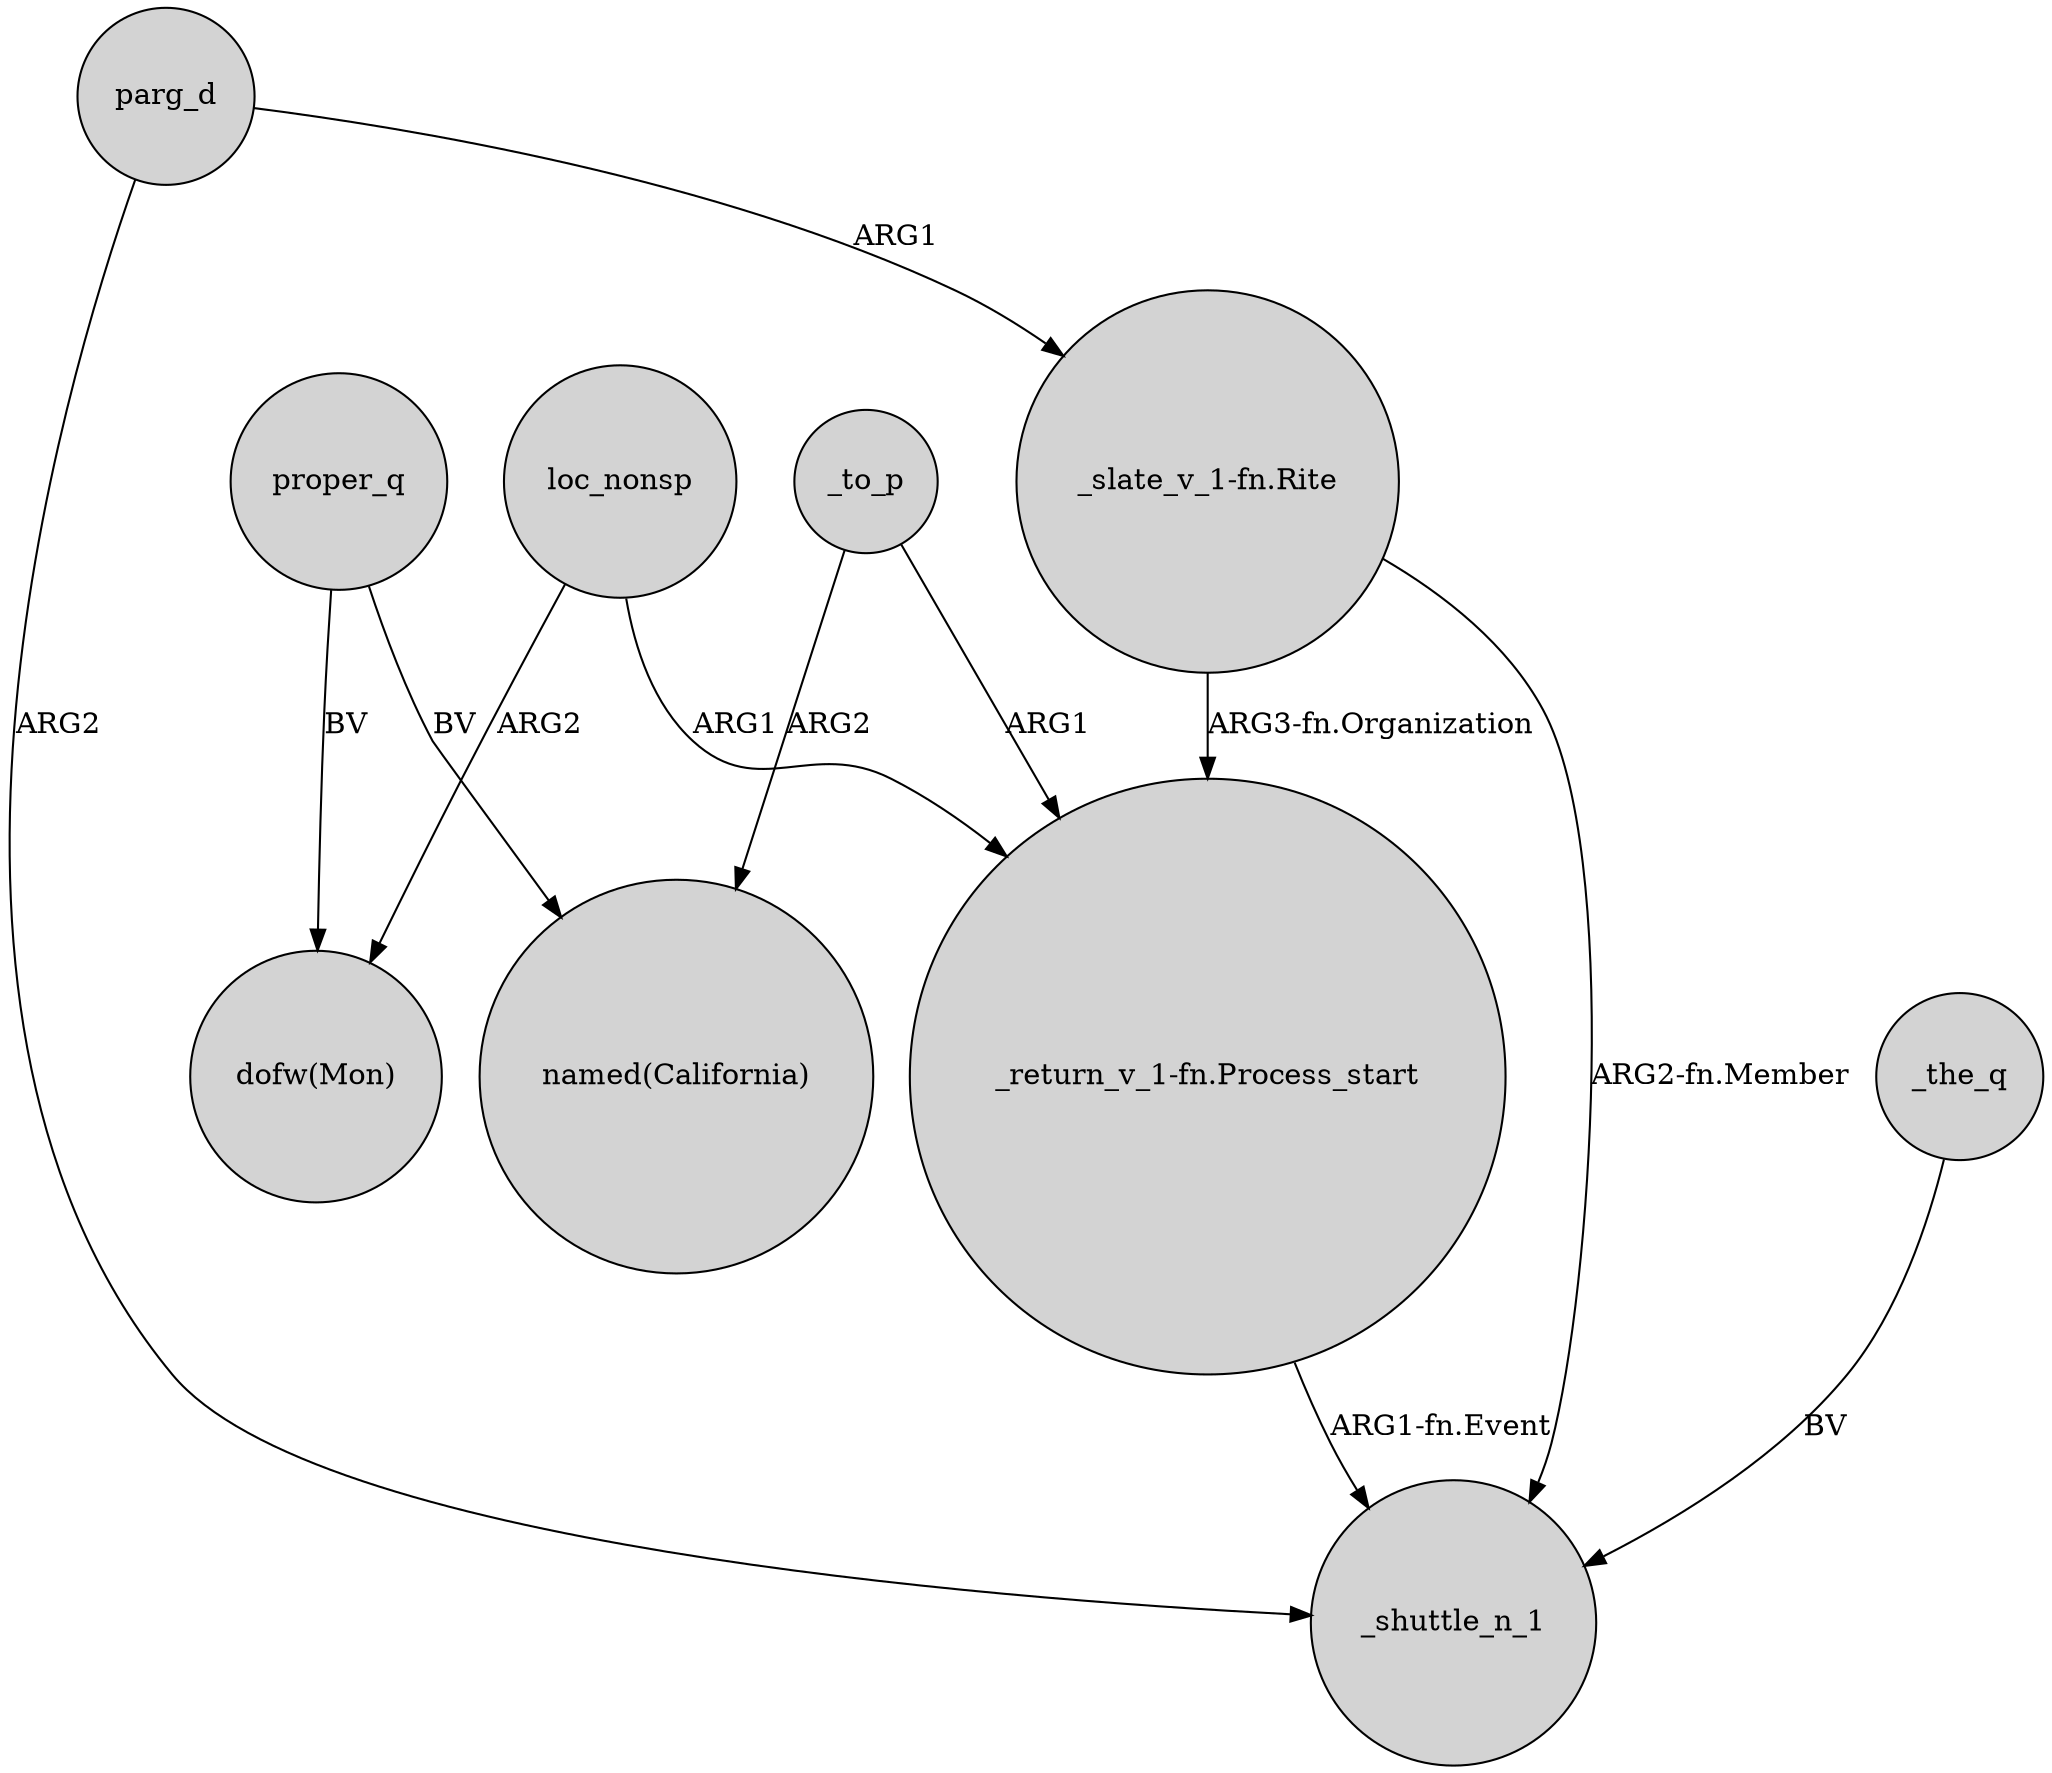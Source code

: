 digraph {
	node [shape=circle style=filled]
	proper_q -> "dofw(Mon)" [label=BV]
	parg_d -> _shuttle_n_1 [label=ARG2]
	loc_nonsp -> "_return_v_1-fn.Process_start" [label=ARG1]
	_to_p -> "_return_v_1-fn.Process_start" [label=ARG1]
	proper_q -> "named(California)" [label=BV]
	_to_p -> "named(California)" [label=ARG2]
	"_slate_v_1-fn.Rite" -> "_return_v_1-fn.Process_start" [label="ARG3-fn.Organization"]
	_the_q -> _shuttle_n_1 [label=BV]
	"_slate_v_1-fn.Rite" -> _shuttle_n_1 [label="ARG2-fn.Member"]
	parg_d -> "_slate_v_1-fn.Rite" [label=ARG1]
	"_return_v_1-fn.Process_start" -> _shuttle_n_1 [label="ARG1-fn.Event"]
	loc_nonsp -> "dofw(Mon)" [label=ARG2]
}
